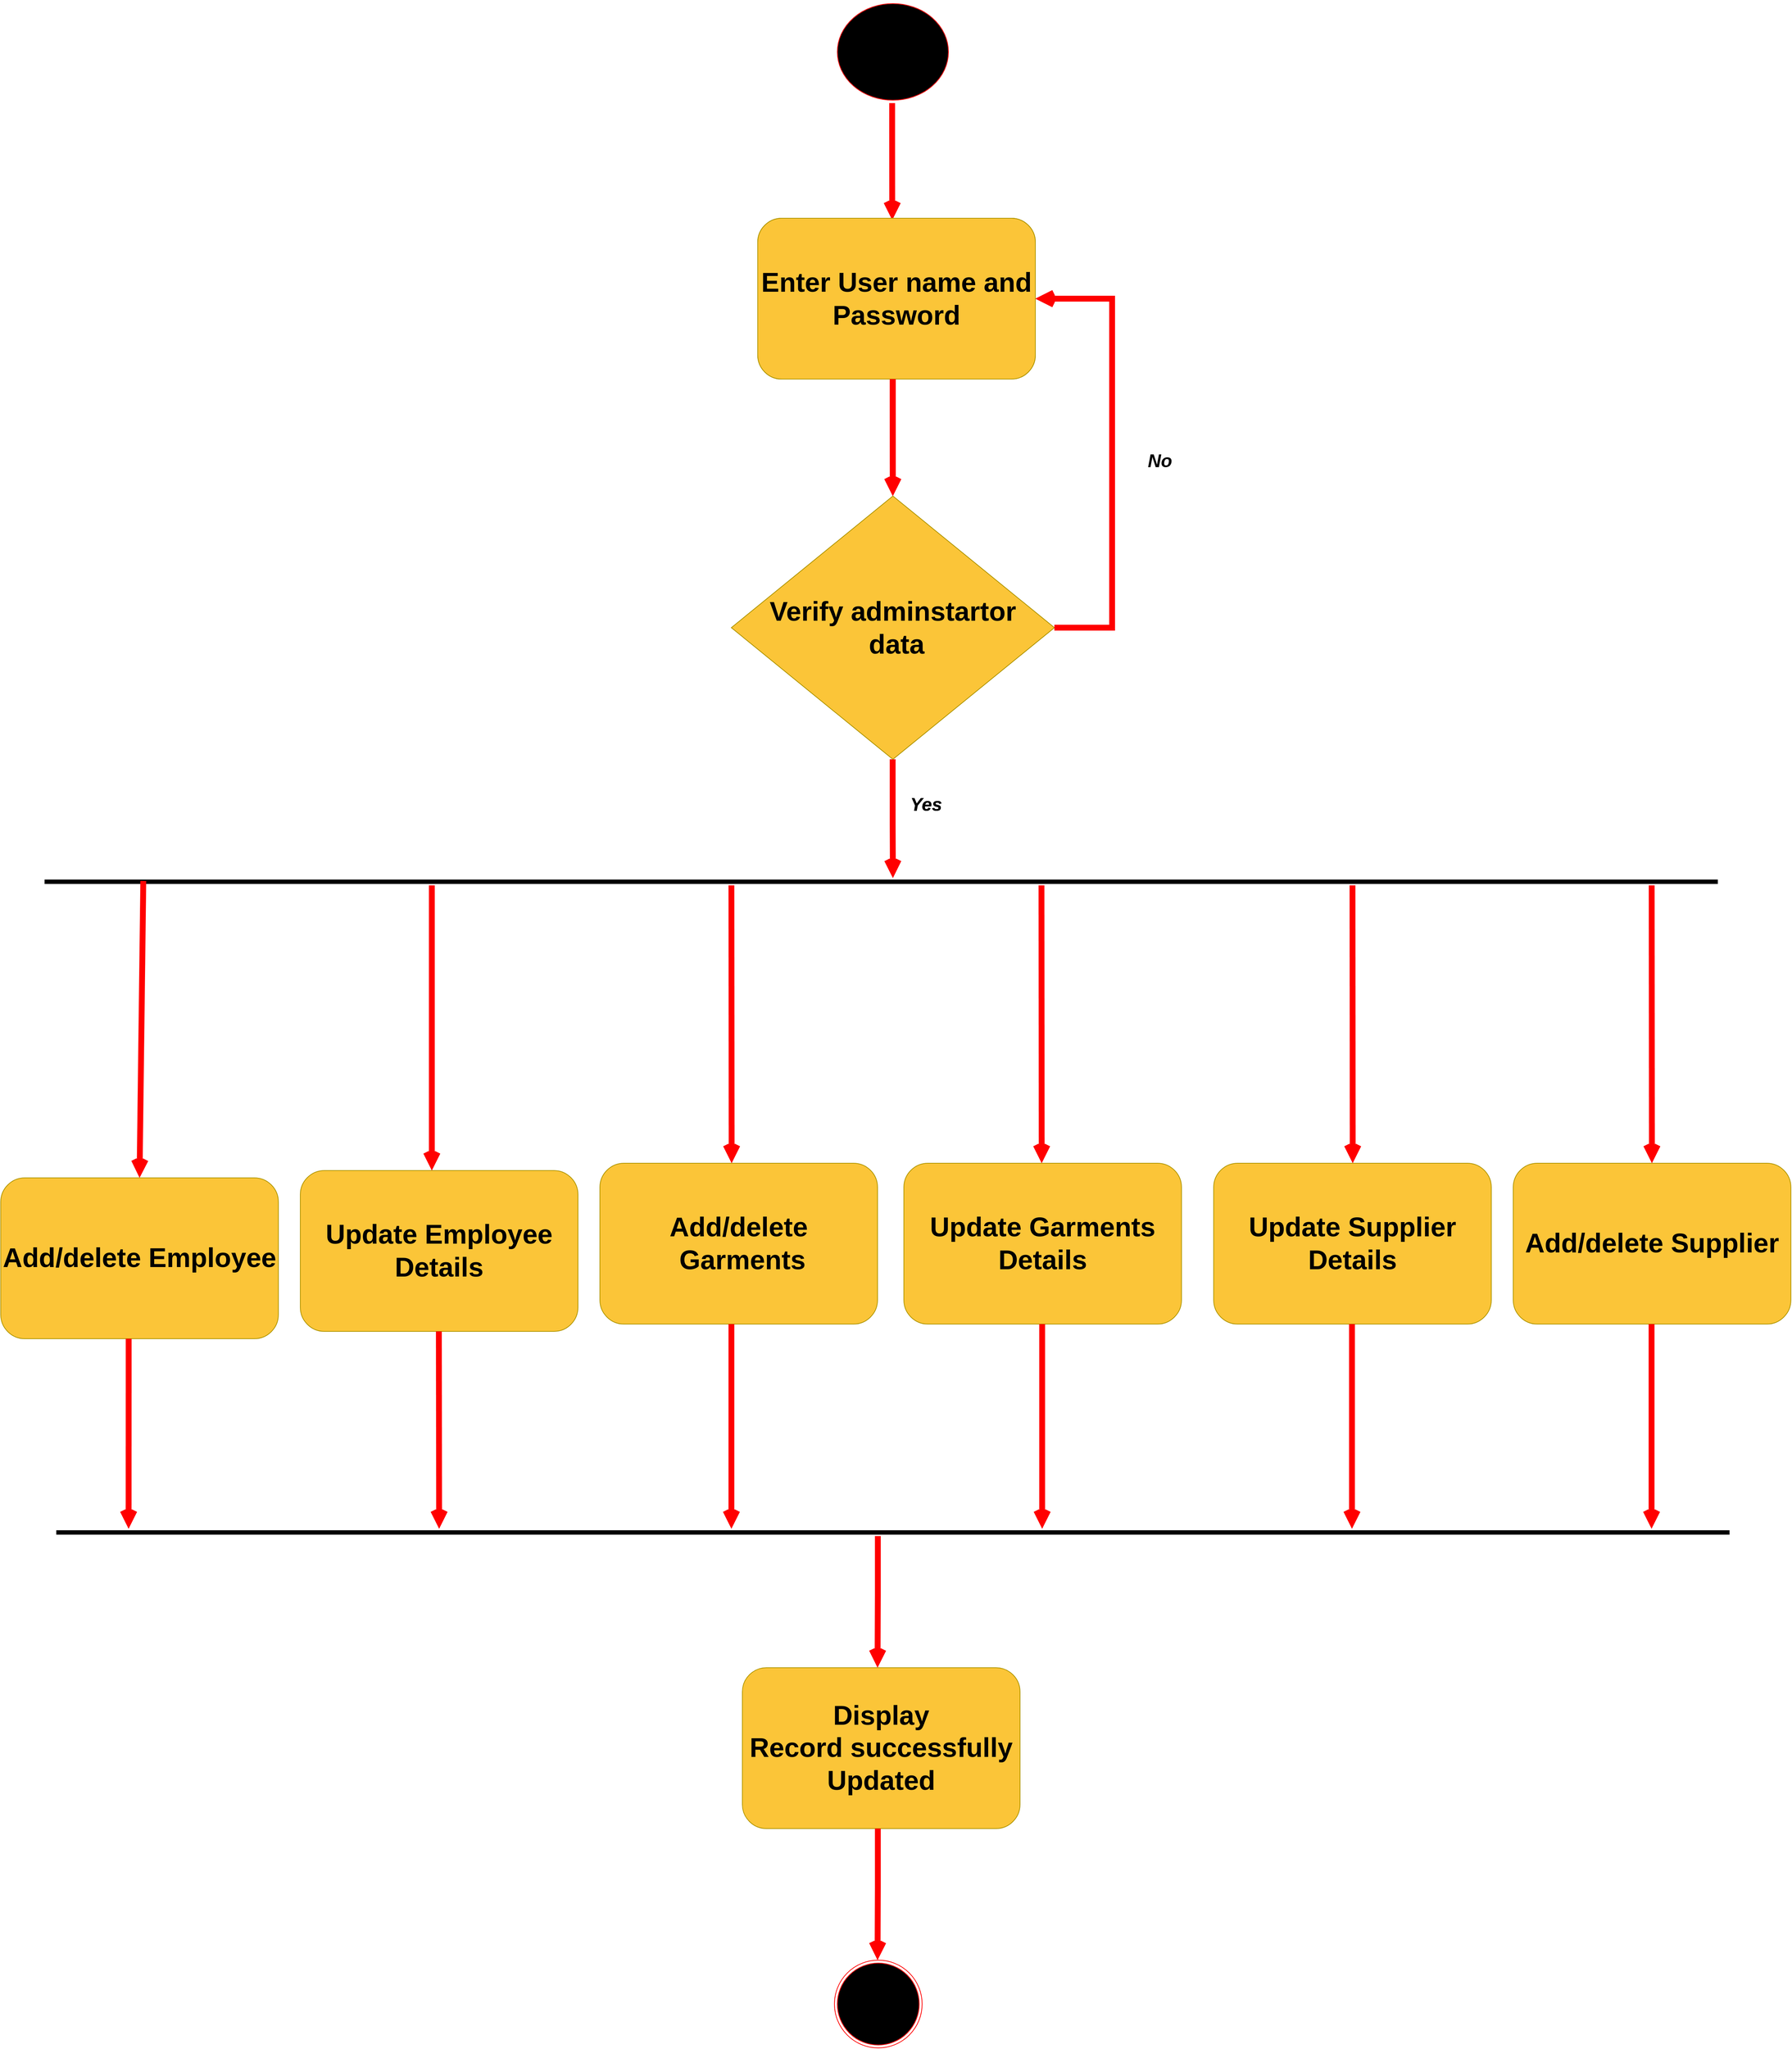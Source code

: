 <mxfile version="20.6.2" type="device"><diagram id="vV1rDo5QawurC3fF_LkN" name="Page-1"><mxGraphModel dx="2965" dy="1665" grid="1" gridSize="10" guides="1" tooltips="1" connect="1" arrows="1" fold="1" page="1" pageScale="1" pageWidth="1600" pageHeight="1200" math="0" shadow="0"><root><mxCell id="0"/><mxCell id="1" parent="0"/><mxCell id="aznsge2sozi1hFKgukZ6-1" value="" style="shape=line;html=1;strokeWidth=6;strokeColor=#000000;" parent="1" vertex="1"><mxGeometry x="460" y="3720" width="2290" height="10" as="geometry"/></mxCell><mxCell id="aznsge2sozi1hFKgukZ6-3" value="" style="ellipse;html=1;shape=startState;fillColor=#000000;strokeColor=#ff0000;" parent="1" vertex="1"><mxGeometry x="1541" y="2520" width="160" height="140" as="geometry"/></mxCell><mxCell id="aznsge2sozi1hFKgukZ6-4" value="" style="edgeStyle=orthogonalEdgeStyle;html=1;verticalAlign=bottom;endArrow=open;endSize=8;strokeColor=#ff0000;rounded=0;strokeWidth=8;fontSize=37;exitX=0.5;exitY=1;exitDx=0;exitDy=0;" parent="1" edge="1"><mxGeometry relative="1" as="geometry"><mxPoint x="1620.1" y="2820" as="targetPoint"/><mxPoint x="1620.01" y="2660" as="sourcePoint"/><Array as="points"><mxPoint x="1620.1" y="2700"/><mxPoint x="1620.1" y="2700"/></Array></mxGeometry></mxCell><mxCell id="aznsge2sozi1hFKgukZ6-5" value="" style="edgeStyle=orthogonalEdgeStyle;html=1;verticalAlign=bottom;endArrow=open;endSize=8;strokeColor=#ff0000;rounded=0;strokeWidth=8;fontSize=37;exitX=0.5;exitY=1;exitDx=0;exitDy=0;" parent="1" edge="1"><mxGeometry relative="1" as="geometry"><mxPoint x="1621" y="3720" as="targetPoint"/><mxPoint x="1620.69" y="3557.5" as="sourcePoint"/><Array as="points"><mxPoint x="1620.66" y="3647.5"/><mxPoint x="1620.66" y="3647.5"/></Array></mxGeometry></mxCell><mxCell id="aznsge2sozi1hFKgukZ6-6" value="&lt;b&gt;Enter User name and Password&lt;/b&gt;" style="rounded=1;whiteSpace=wrap;html=1;strokeColor=#B09500;fontSize=37;fillColor=#FBC538;fontColor=#000000;" parent="1" vertex="1"><mxGeometry x="1436" y="2817.5" width="380" height="220" as="geometry"/></mxCell><mxCell id="aznsge2sozi1hFKgukZ6-7" value="&lt;b&gt;Validate Member&lt;br&gt;&lt;/b&gt;" style="rhombus;whiteSpace=wrap;html=1;strokeColor=#B09500;fontSize=37;fillColor=#FBC538;fontColor=#000000;" parent="1" vertex="1"><mxGeometry x="1400" y="3197.5" width="442" height="360" as="geometry"/></mxCell><mxCell id="aznsge2sozi1hFKgukZ6-8" value="" style="edgeStyle=orthogonalEdgeStyle;html=1;verticalAlign=bottom;endArrow=open;endSize=8;strokeColor=#ff0000;rounded=0;strokeWidth=8;fontSize=37;exitX=1;exitY=0.5;exitDx=0;exitDy=0;entryX=1;entryY=0.5;entryDx=0;entryDy=0;" parent="1" source="aznsge2sozi1hFKgukZ6-7" target="aznsge2sozi1hFKgukZ6-6" edge="1"><mxGeometry relative="1" as="geometry"><mxPoint x="1921" y="2927.5" as="targetPoint"/><mxPoint x="1921.0" y="3327.5" as="sourcePoint"/><Array as="points"><mxPoint x="1921" y="3377.5"/><mxPoint x="1921" y="2927.5"/></Array></mxGeometry></mxCell><mxCell id="aznsge2sozi1hFKgukZ6-9" value="&lt;span style=&quot;font-size: 25px;&quot;&gt;&lt;b&gt;&lt;i&gt;Yes&lt;/i&gt;&lt;/b&gt;&lt;/span&gt;" style="text;html=1;align=center;verticalAlign=middle;resizable=0;points=[];autosize=1;strokeColor=none;fillColor=none;" parent="1" vertex="1"><mxGeometry x="1631" y="3597.5" width="70" height="40" as="geometry"/></mxCell><mxCell id="aznsge2sozi1hFKgukZ6-10" value="&lt;span style=&quot;font-size: 25px;&quot;&gt;&lt;b&gt;&lt;i&gt;No&lt;/i&gt;&lt;/b&gt;&lt;/span&gt;" style="text;html=1;align=center;verticalAlign=middle;resizable=0;points=[];autosize=1;strokeColor=none;fillColor=none;" parent="1" vertex="1"><mxGeometry x="1956" y="3127.5" width="60" height="40" as="geometry"/></mxCell><mxCell id="aznsge2sozi1hFKgukZ6-11" value="" style="edgeStyle=orthogonalEdgeStyle;html=1;verticalAlign=bottom;endArrow=open;endSize=8;strokeColor=#ff0000;rounded=0;strokeWidth=8;fontSize=37;exitX=0.5;exitY=1;exitDx=0;exitDy=0;" parent="1" edge="1"><mxGeometry relative="1" as="geometry"><mxPoint x="1620.88" y="3197.5" as="targetPoint"/><mxPoint x="1620.79" y="3037.5" as="sourcePoint"/><Array as="points"><mxPoint x="1620.79" y="3077.5"/><mxPoint x="1620.79" y="3077.5"/></Array></mxGeometry></mxCell><mxCell id="aznsge2sozi1hFKgukZ6-12" value="&lt;b&gt;Verify adminstartor&lt;br&gt;&amp;nbsp;data&lt;br&gt;&lt;/b&gt;" style="rhombus;whiteSpace=wrap;html=1;strokeColor=#B09500;fontSize=37;fillColor=#FBC538;fontColor=#000000;" parent="1" vertex="1"><mxGeometry x="1400" y="3197.5" width="442" height="360" as="geometry"/></mxCell><mxCell id="aznsge2sozi1hFKgukZ6-13" value="" style="edgeStyle=orthogonalEdgeStyle;html=1;verticalAlign=bottom;endArrow=open;endSize=8;strokeColor=#ff0000;rounded=0;strokeWidth=8;fontSize=37;exitX=1;exitY=0.5;exitDx=0;exitDy=0;entryX=1;entryY=0.5;entryDx=0;entryDy=0;" parent="1" source="aznsge2sozi1hFKgukZ6-12" target="aznsge2sozi1hFKgukZ6-14" edge="1"><mxGeometry relative="1" as="geometry"><mxPoint x="1921" y="2927.5" as="targetPoint"/><mxPoint x="1921.0" y="3327.5" as="sourcePoint"/><Array as="points"><mxPoint x="1921" y="3377.5"/><mxPoint x="1921" y="2927.5"/></Array></mxGeometry></mxCell><mxCell id="aznsge2sozi1hFKgukZ6-14" value="&lt;b&gt;Enter User name and Password&lt;/b&gt;" style="rounded=1;whiteSpace=wrap;html=1;strokeColor=#B09500;fontSize=37;fillColor=#FBC538;fontColor=#000000;" parent="1" vertex="1"><mxGeometry x="1436" y="2817.5" width="380" height="220" as="geometry"/></mxCell><mxCell id="aznsge2sozi1hFKgukZ6-15" value="" style="edgeStyle=orthogonalEdgeStyle;html=1;verticalAlign=bottom;endArrow=open;endSize=8;strokeColor=#ff0000;rounded=0;strokeWidth=8;fontSize=37;exitX=0.5;exitY=1;exitDx=0;exitDy=0;" parent="1" edge="1"><mxGeometry relative="1" as="geometry"><mxPoint x="1620.88" y="3197.5" as="targetPoint"/><mxPoint x="1620.79" y="3037.5" as="sourcePoint"/><Array as="points"><mxPoint x="1620.79" y="3077.5"/><mxPoint x="1620.79" y="3077.5"/></Array></mxGeometry></mxCell><mxCell id="aznsge2sozi1hFKgukZ6-17" value="&lt;span style=&quot;font-size: 25px;&quot;&gt;&lt;b&gt;&lt;i&gt;Yes&lt;/i&gt;&lt;/b&gt;&lt;/span&gt;" style="text;html=1;align=center;verticalAlign=middle;resizable=0;points=[];autosize=1;strokeColor=none;fillColor=none;" parent="1" vertex="1"><mxGeometry x="1631" y="3597.5" width="70" height="40" as="geometry"/></mxCell><mxCell id="aznsge2sozi1hFKgukZ6-18" value="&lt;b&gt;Add/delete Employee&lt;/b&gt;" style="rounded=1;whiteSpace=wrap;html=1;strokeColor=#B09500;fontSize=37;fillColor=#FBC538;fontColor=#000000;" parent="1" vertex="1"><mxGeometry x="400" y="4130" width="380" height="220" as="geometry"/></mxCell><mxCell id="aznsge2sozi1hFKgukZ6-21" value="&lt;b&gt;Add/delete&lt;br&gt;&amp;nbsp;Garments&lt;/b&gt;" style="rounded=1;whiteSpace=wrap;html=1;strokeColor=#B09500;fontSize=37;fillColor=#FBC538;fontColor=#000000;" parent="1" vertex="1"><mxGeometry x="1220" y="4110" width="380" height="220" as="geometry"/></mxCell><mxCell id="aznsge2sozi1hFKgukZ6-23" value="&lt;b&gt;Add/delete Supplier&lt;/b&gt;" style="rounded=1;whiteSpace=wrap;html=1;strokeColor=#B09500;fontSize=37;fillColor=#FBC538;fontColor=#000000;" parent="1" vertex="1"><mxGeometry x="2470" y="4110" width="380" height="220" as="geometry"/></mxCell><mxCell id="aznsge2sozi1hFKgukZ6-28" value="" style="html=1;verticalAlign=bottom;endArrow=open;endSize=8;strokeColor=#ff0000;rounded=0;strokeWidth=8;fontSize=37;exitX=0.059;exitY=0.393;exitDx=0;exitDy=0;entryX=0.5;entryY=0;entryDx=0;entryDy=0;exitPerimeter=0;" parent="1" source="aznsge2sozi1hFKgukZ6-1" target="aznsge2sozi1hFKgukZ6-18" edge="1"><mxGeometry relative="1" as="geometry"><mxPoint x="1290" y="3890" as="targetPoint"/><mxPoint x="1620.17" y="3730" as="sourcePoint"/></mxGeometry></mxCell><mxCell id="KDqjzI3wBJrD_eYtyNdX-1" value="&lt;b&gt;Display Record&amp;nbsp;successfully Updated&lt;/b&gt;" style="rounded=1;whiteSpace=wrap;html=1;strokeColor=#B09500;fontSize=37;fillColor=#FBC538;fontColor=#000000;" parent="1" vertex="1"><mxGeometry x="1415" y="4800" width="380" height="220" as="geometry"/></mxCell><mxCell id="KDqjzI3wBJrD_eYtyNdX-2" value="" style="ellipse;html=1;shape=endState;fillColor=#000000;strokeColor=#ff0000;" parent="1" vertex="1"><mxGeometry x="1541" y="5200" width="120" height="120" as="geometry"/></mxCell><mxCell id="EknaCDdXeV1mAd48CIbF-4" value="" style="edgeStyle=orthogonalEdgeStyle;html=1;verticalAlign=bottom;endArrow=open;endSize=8;strokeColor=#ff0000;rounded=0;strokeWidth=8;fontSize=37;exitX=0.5;exitY=1;exitDx=0;exitDy=0;" parent="1" edge="1"><mxGeometry relative="1" as="geometry"><mxPoint x="1600" y="4800" as="targetPoint"/><mxPoint x="1600.39" y="4620" as="sourcePoint"/><Array as="points"><mxPoint x="1600" y="4700"/><mxPoint x="1600" y="4700"/></Array></mxGeometry></mxCell><mxCell id="I0EJ_jQP47kiHOngmTIL-3" value="&lt;b&gt;Update Employee Details&lt;/b&gt;" style="rounded=1;whiteSpace=wrap;html=1;strokeColor=#B09500;fontSize=37;fillColor=#FBC538;fontColor=#000000;" parent="1" vertex="1"><mxGeometry x="810" y="4120" width="380" height="220" as="geometry"/></mxCell><mxCell id="I0EJ_jQP47kiHOngmTIL-4" value="&lt;b&gt;Update Garments Details&lt;/b&gt;" style="rounded=1;whiteSpace=wrap;html=1;strokeColor=#B09500;fontSize=37;fillColor=#FBC538;fontColor=#000000;" parent="1" vertex="1"><mxGeometry x="1636" y="4110" width="380" height="220" as="geometry"/></mxCell><mxCell id="I0EJ_jQP47kiHOngmTIL-5" value="&lt;b&gt;Update Supplier Details&lt;/b&gt;" style="rounded=1;whiteSpace=wrap;html=1;strokeColor=#B09500;fontSize=37;fillColor=#FBC538;fontColor=#000000;" parent="1" vertex="1"><mxGeometry x="2060" y="4110" width="380" height="220" as="geometry"/></mxCell><mxCell id="I0EJ_jQP47kiHOngmTIL-7" value="" style="html=1;verticalAlign=bottom;endArrow=open;endSize=8;strokeColor=#ff0000;rounded=0;strokeWidth=8;fontSize=37;" parent="1" edge="1"><mxGeometry relative="1" as="geometry"><mxPoint x="990" y="4120" as="targetPoint"/><mxPoint x="990" y="3730" as="sourcePoint"/></mxGeometry></mxCell><mxCell id="I0EJ_jQP47kiHOngmTIL-8" value="" style="html=1;verticalAlign=bottom;endArrow=open;endSize=8;strokeColor=#ff0000;rounded=0;strokeWidth=8;fontSize=37;exitX=0.061;exitY=1.3;exitDx=0;exitDy=0;exitPerimeter=0;" parent="1" edge="1"><mxGeometry relative="1" as="geometry"><mxPoint x="1400.31" y="4110" as="targetPoint"/><mxPoint x="1400.0" y="3730" as="sourcePoint"/></mxGeometry></mxCell><mxCell id="I0EJ_jQP47kiHOngmTIL-9" value="" style="html=1;verticalAlign=bottom;endArrow=open;endSize=8;strokeColor=#ff0000;rounded=0;strokeWidth=8;fontSize=37;exitX=0.061;exitY=1.3;exitDx=0;exitDy=0;exitPerimeter=0;" parent="1" edge="1"><mxGeometry relative="1" as="geometry"><mxPoint x="1824.64" y="4110" as="targetPoint"/><mxPoint x="1824.33" y="3730" as="sourcePoint"/></mxGeometry></mxCell><mxCell id="I0EJ_jQP47kiHOngmTIL-10" value="" style="html=1;verticalAlign=bottom;endArrow=open;endSize=8;strokeColor=#ff0000;rounded=0;strokeWidth=8;fontSize=37;exitX=0.061;exitY=1.3;exitDx=0;exitDy=0;exitPerimeter=0;" parent="1" edge="1"><mxGeometry relative="1" as="geometry"><mxPoint x="2250.31" y="4110" as="targetPoint"/><mxPoint x="2250" y="3730" as="sourcePoint"/></mxGeometry></mxCell><mxCell id="I0EJ_jQP47kiHOngmTIL-12" value="" style="html=1;verticalAlign=bottom;endArrow=open;endSize=8;strokeColor=#ff0000;rounded=0;strokeWidth=8;fontSize=37;exitX=0.061;exitY=1.3;exitDx=0;exitDy=0;exitPerimeter=0;" parent="1" edge="1"><mxGeometry relative="1" as="geometry"><mxPoint x="2659.78" y="4110" as="targetPoint"/><mxPoint x="2659.47" y="3730" as="sourcePoint"/></mxGeometry></mxCell><mxCell id="I0EJ_jQP47kiHOngmTIL-14" value="" style="shape=line;html=1;strokeWidth=6;strokeColor=#000000;" parent="1" vertex="1"><mxGeometry x="476" y="4610" width="2290" height="10" as="geometry"/></mxCell><mxCell id="I0EJ_jQP47kiHOngmTIL-15" value="" style="html=1;verticalAlign=bottom;endArrow=open;endSize=8;strokeColor=#ff0000;rounded=0;strokeWidth=8;fontSize=37;exitX=0.059;exitY=0.393;exitDx=0;exitDy=0;exitPerimeter=0;" parent="1" edge="1"><mxGeometry relative="1" as="geometry"><mxPoint x="575" y="4610" as="targetPoint"/><mxPoint x="575.11" y="4350" as="sourcePoint"/></mxGeometry></mxCell><mxCell id="I0EJ_jQP47kiHOngmTIL-17" value="" style="html=1;verticalAlign=bottom;endArrow=open;endSize=8;strokeColor=#ff0000;rounded=0;strokeWidth=8;fontSize=37;exitX=0.059;exitY=0.393;exitDx=0;exitDy=0;exitPerimeter=0;" parent="1" edge="1"><mxGeometry relative="1" as="geometry"><mxPoint x="1000" y="4610" as="targetPoint"/><mxPoint x="999.61" y="4340" as="sourcePoint"/></mxGeometry></mxCell><mxCell id="I0EJ_jQP47kiHOngmTIL-18" value="" style="html=1;verticalAlign=bottom;endArrow=open;endSize=8;strokeColor=#ff0000;rounded=0;strokeWidth=8;fontSize=37;exitX=0.059;exitY=0.393;exitDx=0;exitDy=0;exitPerimeter=0;" parent="1" edge="1"><mxGeometry relative="1" as="geometry"><mxPoint x="1400" y="4610" as="targetPoint"/><mxPoint x="1400.0" y="4330" as="sourcePoint"/></mxGeometry></mxCell><mxCell id="I0EJ_jQP47kiHOngmTIL-19" value="" style="html=1;verticalAlign=bottom;endArrow=open;endSize=8;strokeColor=#ff0000;rounded=0;strokeWidth=8;fontSize=37;exitX=0.059;exitY=0.393;exitDx=0;exitDy=0;exitPerimeter=0;" parent="1" edge="1"><mxGeometry relative="1" as="geometry"><mxPoint x="1825.29" y="4610" as="targetPoint"/><mxPoint x="1825.29" y="4330" as="sourcePoint"/></mxGeometry></mxCell><mxCell id="I0EJ_jQP47kiHOngmTIL-20" value="" style="html=1;verticalAlign=bottom;endArrow=open;endSize=8;strokeColor=#ff0000;rounded=0;strokeWidth=8;fontSize=37;exitX=0.059;exitY=0.393;exitDx=0;exitDy=0;exitPerimeter=0;" parent="1" edge="1"><mxGeometry relative="1" as="geometry"><mxPoint x="2249.29" y="4610" as="targetPoint"/><mxPoint x="2249.29" y="4330" as="sourcePoint"/></mxGeometry></mxCell><mxCell id="I0EJ_jQP47kiHOngmTIL-21" value="" style="html=1;verticalAlign=bottom;endArrow=open;endSize=8;strokeColor=#ff0000;rounded=0;strokeWidth=8;fontSize=37;exitX=0.059;exitY=0.393;exitDx=0;exitDy=0;exitPerimeter=0;" parent="1" edge="1"><mxGeometry relative="1" as="geometry"><mxPoint x="2659.29" y="4610" as="targetPoint"/><mxPoint x="2659.29" y="4330" as="sourcePoint"/></mxGeometry></mxCell><mxCell id="I0EJ_jQP47kiHOngmTIL-24" value="" style="edgeStyle=orthogonalEdgeStyle;html=1;verticalAlign=bottom;endArrow=open;endSize=8;strokeColor=#ff0000;rounded=0;strokeWidth=8;fontSize=37;exitX=0.5;exitY=1;exitDx=0;exitDy=0;" parent="1" edge="1"><mxGeometry relative="1" as="geometry"><mxPoint x="1600" y="5200" as="targetPoint"/><mxPoint x="1600.39" y="5020" as="sourcePoint"/><Array as="points"><mxPoint x="1600" y="5100"/><mxPoint x="1600" y="5100"/></Array></mxGeometry></mxCell></root></mxGraphModel></diagram></mxfile>